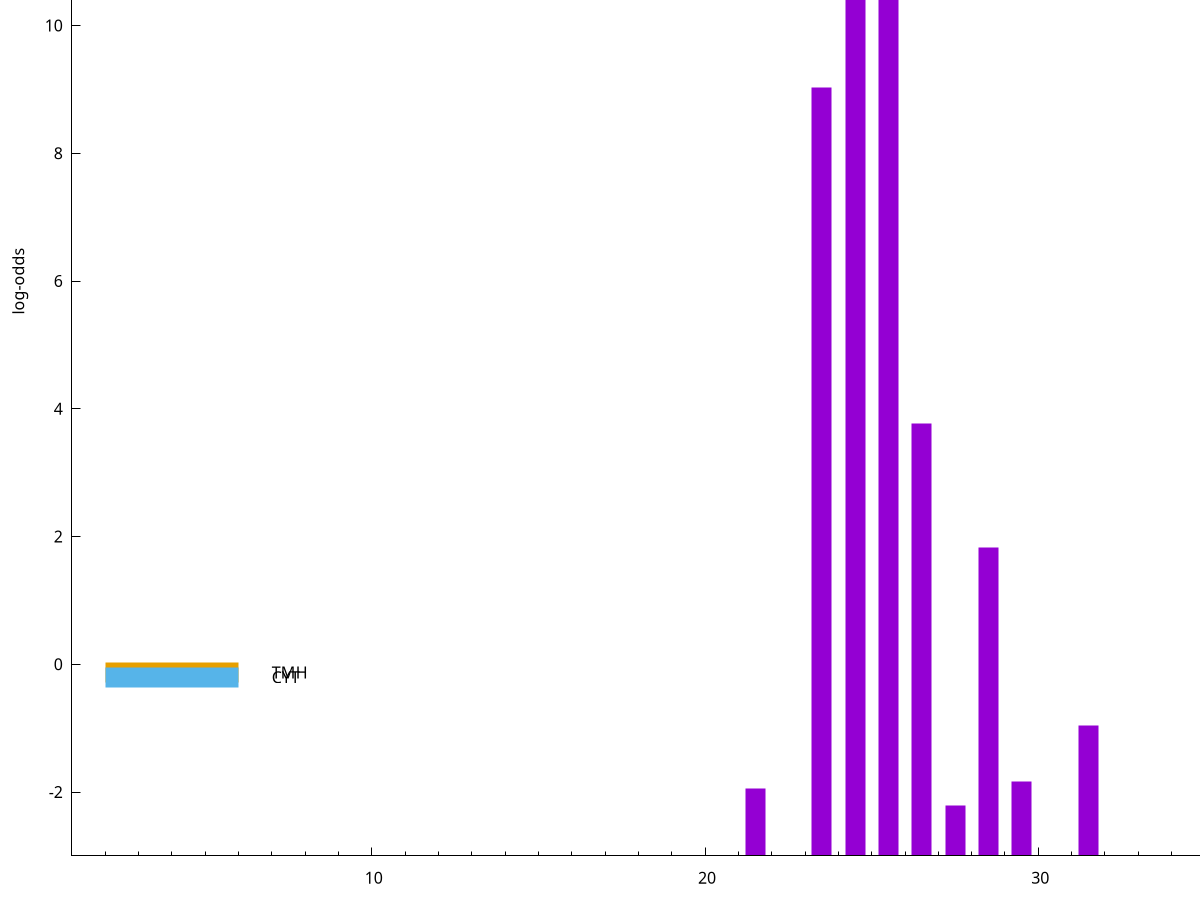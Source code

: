 set title "LipoP predictions for SRR4017925.gff"
set size 2., 1.4
set xrange [1:70] 
set mxtics 10
set yrange [-3:15]
set y2range [0:18]
set ylabel "log-odds"
set term postscript eps color solid "Helvetica" 30
set output "SRR4017925.gff7.eps"
set arrow from 2,13.8024 to 6,13.8024 nohead lt 1 lw 20
set label "SpI" at 7,13.8024
set arrow from 2,-0.127844 to 6,-0.127844 nohead lt 4 lw 20
set label "TMH" at 7,-0.127844
set arrow from 2,-0.200913 to 6,-0.200913 nohead lt 3 lw 20
set label "CYT" at 7,-0.200913
set arrow from 2,13.8024 to 6,13.8024 nohead lt 1 lw 20
set label "SpI" at 7,13.8024
# NOTE: The scores below are the log-odds scores with the threshold
# NOTE: subtracted (a hack to make gnuplot make the histogram all
# NOTE: look nice).
plot "-" axes x1y2 title "" with impulses lt 1 lw 20
24.500000 16.383800
25.500000 14.576600
23.500000 12.036230
26.500000 6.775600
28.500000 4.827320
31.500000 2.036783
29.500000 1.169390
21.500000 1.055950
27.500000 0.791120
e
exit
